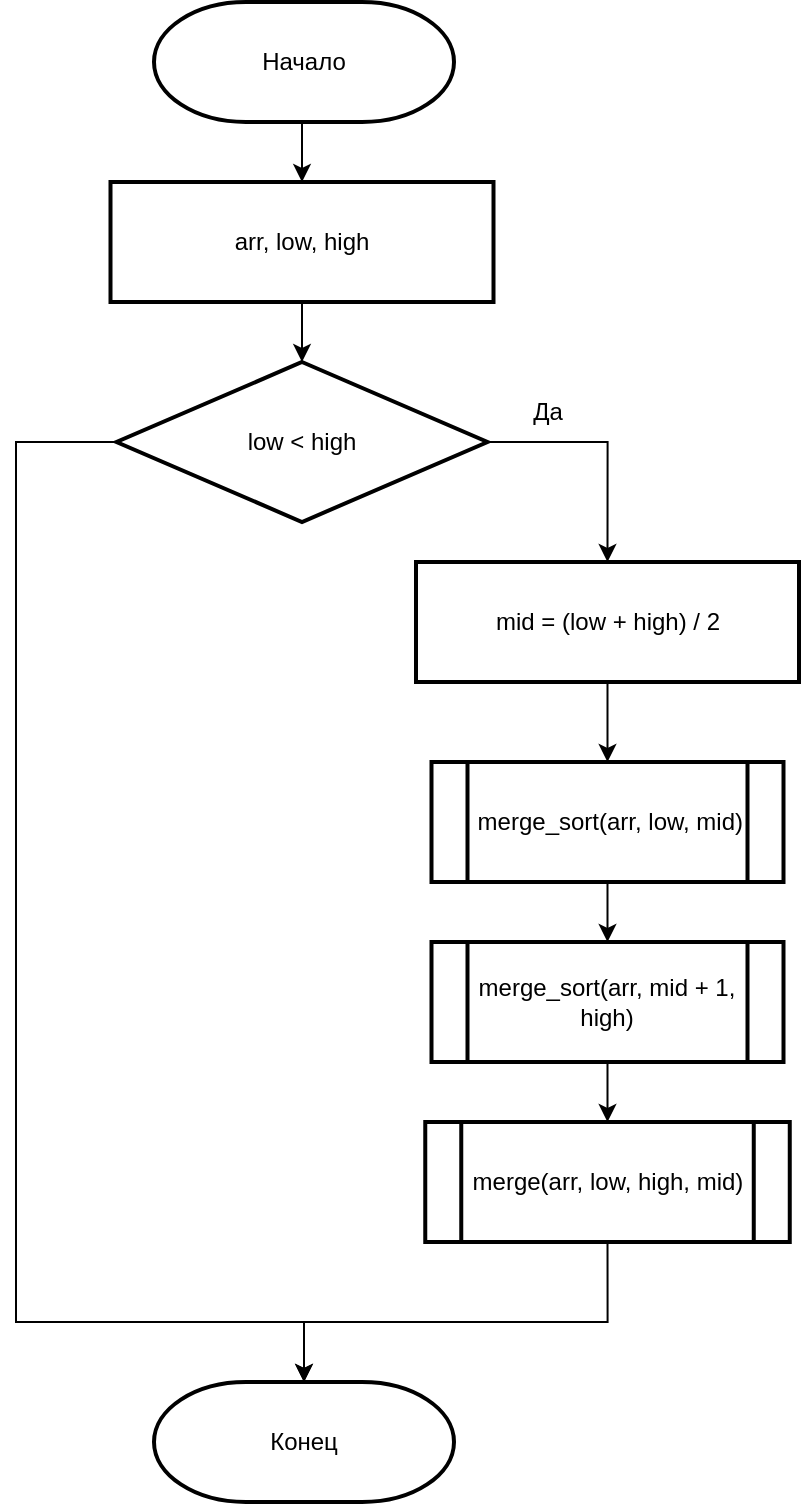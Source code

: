 <mxfile version="20.4.0" type="device"><diagram id="QpJKdhTN4DQfRHDiqeln" name="Страница 1"><mxGraphModel dx="942" dy="638" grid="1" gridSize="10" guides="1" tooltips="1" connect="1" arrows="1" fold="1" page="1" pageScale="1" pageWidth="827" pageHeight="1169" math="0" shadow="0"><root><mxCell id="0"/><mxCell id="1" parent="0"/><mxCell id="BukhzysNbqFvFFtorYJd-16" style="edgeStyle=orthogonalEdgeStyle;rounded=0;orthogonalLoop=1;jettySize=auto;html=1;exitX=0.5;exitY=1;exitDx=0;exitDy=0;exitPerimeter=0;entryX=0.5;entryY=0;entryDx=0;entryDy=0;" parent="1" source="BukhzysNbqFvFFtorYJd-1" target="BukhzysNbqFvFFtorYJd-6" edge="1"><mxGeometry relative="1" as="geometry"/></mxCell><mxCell id="BukhzysNbqFvFFtorYJd-1" value="Начало" style="strokeWidth=2;html=1;shape=mxgraph.flowchart.terminator;whiteSpace=wrap;" parent="1" vertex="1"><mxGeometry x="339" y="20" width="150" height="60" as="geometry"/></mxCell><mxCell id="BukhzysNbqFvFFtorYJd-2" value="Конец" style="strokeWidth=2;html=1;shape=mxgraph.flowchart.terminator;whiteSpace=wrap;" parent="1" vertex="1"><mxGeometry x="339" y="710" width="150" height="60" as="geometry"/></mxCell><mxCell id="BukhzysNbqFvFFtorYJd-11" style="edgeStyle=orthogonalEdgeStyle;rounded=0;orthogonalLoop=1;jettySize=auto;html=1;exitX=0.5;exitY=1;exitDx=0;exitDy=0;entryX=0.5;entryY=0;entryDx=0;entryDy=0;" parent="1" source="BukhzysNbqFvFFtorYJd-3" target="BukhzysNbqFvFFtorYJd-9" edge="1"><mxGeometry relative="1" as="geometry"/></mxCell><mxCell id="BukhzysNbqFvFFtorYJd-3" value="&amp;nbsp;merge_sort(arr, low, mid)" style="shape=process;whiteSpace=wrap;html=1;backgroundOutline=1;strokeWidth=2;" parent="1" vertex="1"><mxGeometry x="477.75" y="400" width="176" height="60" as="geometry"/></mxCell><mxCell id="BukhzysNbqFvFFtorYJd-13" style="edgeStyle=orthogonalEdgeStyle;rounded=0;orthogonalLoop=1;jettySize=auto;html=1;exitX=1;exitY=0.5;exitDx=0;exitDy=0;entryX=0.5;entryY=0;entryDx=0;entryDy=0;" parent="1" source="BukhzysNbqFvFFtorYJd-4" target="BukhzysNbqFvFFtorYJd-7" edge="1"><mxGeometry relative="1" as="geometry"/></mxCell><mxCell id="BukhzysNbqFvFFtorYJd-14" style="edgeStyle=orthogonalEdgeStyle;rounded=0;orthogonalLoop=1;jettySize=auto;html=1;exitX=0;exitY=0.5;exitDx=0;exitDy=0;entryX=0.5;entryY=0;entryDx=0;entryDy=0;entryPerimeter=0;" parent="1" source="BukhzysNbqFvFFtorYJd-4" target="BukhzysNbqFvFFtorYJd-2" edge="1"><mxGeometry relative="1" as="geometry"><Array as="points"><mxPoint x="270" y="240"/><mxPoint x="270" y="680"/><mxPoint x="414" y="680"/></Array></mxGeometry></mxCell><mxCell id="BukhzysNbqFvFFtorYJd-4" value="low &amp;lt; high" style="rhombus;whiteSpace=wrap;html=1;strokeWidth=2;" parent="1" vertex="1"><mxGeometry x="320.25" y="200" width="185.5" height="80" as="geometry"/></mxCell><mxCell id="BukhzysNbqFvFFtorYJd-17" style="edgeStyle=orthogonalEdgeStyle;rounded=0;orthogonalLoop=1;jettySize=auto;html=1;exitX=0.5;exitY=1;exitDx=0;exitDy=0;entryX=0.5;entryY=0;entryDx=0;entryDy=0;" parent="1" source="BukhzysNbqFvFFtorYJd-6" target="BukhzysNbqFvFFtorYJd-4" edge="1"><mxGeometry relative="1" as="geometry"/></mxCell><mxCell id="BukhzysNbqFvFFtorYJd-6" value="arr, low, high" style="rounded=0;whiteSpace=wrap;html=1;absoluteArcSize=1;arcSize=14;strokeWidth=2;" parent="1" vertex="1"><mxGeometry x="317.25" y="110" width="191.5" height="60" as="geometry"/></mxCell><mxCell id="BukhzysNbqFvFFtorYJd-10" style="edgeStyle=orthogonalEdgeStyle;rounded=0;orthogonalLoop=1;jettySize=auto;html=1;exitX=0.5;exitY=1;exitDx=0;exitDy=0;entryX=0.5;entryY=0;entryDx=0;entryDy=0;" parent="1" source="BukhzysNbqFvFFtorYJd-7" target="BukhzysNbqFvFFtorYJd-3" edge="1"><mxGeometry relative="1" as="geometry"/></mxCell><mxCell id="BukhzysNbqFvFFtorYJd-7" value="mid = (low + high) / 2" style="rounded=0;whiteSpace=wrap;html=1;absoluteArcSize=1;arcSize=14;strokeWidth=2;" parent="1" vertex="1"><mxGeometry x="470" y="300" width="191.5" height="60" as="geometry"/></mxCell><mxCell id="BukhzysNbqFvFFtorYJd-15" style="edgeStyle=orthogonalEdgeStyle;rounded=0;orthogonalLoop=1;jettySize=auto;html=1;exitX=0.5;exitY=1;exitDx=0;exitDy=0;entryX=0.5;entryY=0;entryDx=0;entryDy=0;entryPerimeter=0;" parent="1" source="BukhzysNbqFvFFtorYJd-8" target="BukhzysNbqFvFFtorYJd-2" edge="1"><mxGeometry relative="1" as="geometry"><Array as="points"><mxPoint x="566" y="680"/><mxPoint x="414" y="680"/></Array></mxGeometry></mxCell><mxCell id="BukhzysNbqFvFFtorYJd-8" value="merge(arr, low, high, mid)" style="shape=process;whiteSpace=wrap;html=1;backgroundOutline=1;strokeWidth=2;" parent="1" vertex="1"><mxGeometry x="474.63" y="580" width="182.25" height="60" as="geometry"/></mxCell><mxCell id="BukhzysNbqFvFFtorYJd-12" style="edgeStyle=orthogonalEdgeStyle;rounded=0;orthogonalLoop=1;jettySize=auto;html=1;exitX=0.5;exitY=1;exitDx=0;exitDy=0;entryX=0.5;entryY=0;entryDx=0;entryDy=0;" parent="1" source="BukhzysNbqFvFFtorYJd-9" target="BukhzysNbqFvFFtorYJd-8" edge="1"><mxGeometry relative="1" as="geometry"/></mxCell><mxCell id="BukhzysNbqFvFFtorYJd-9" value="merge_sort(arr, mid + 1, high)" style="shape=process;whiteSpace=wrap;html=1;backgroundOutline=1;strokeWidth=2;" parent="1" vertex="1"><mxGeometry x="477.75" y="490" width="176" height="60" as="geometry"/></mxCell><mxCell id="IfU6WB-aHY1urbQ6Hzed-1" value="Да" style="text;html=1;strokeColor=none;fillColor=none;align=center;verticalAlign=middle;whiteSpace=wrap;rounded=0;" vertex="1" parent="1"><mxGeometry x="505.75" y="210" width="60" height="30" as="geometry"/></mxCell></root></mxGraphModel></diagram></mxfile>